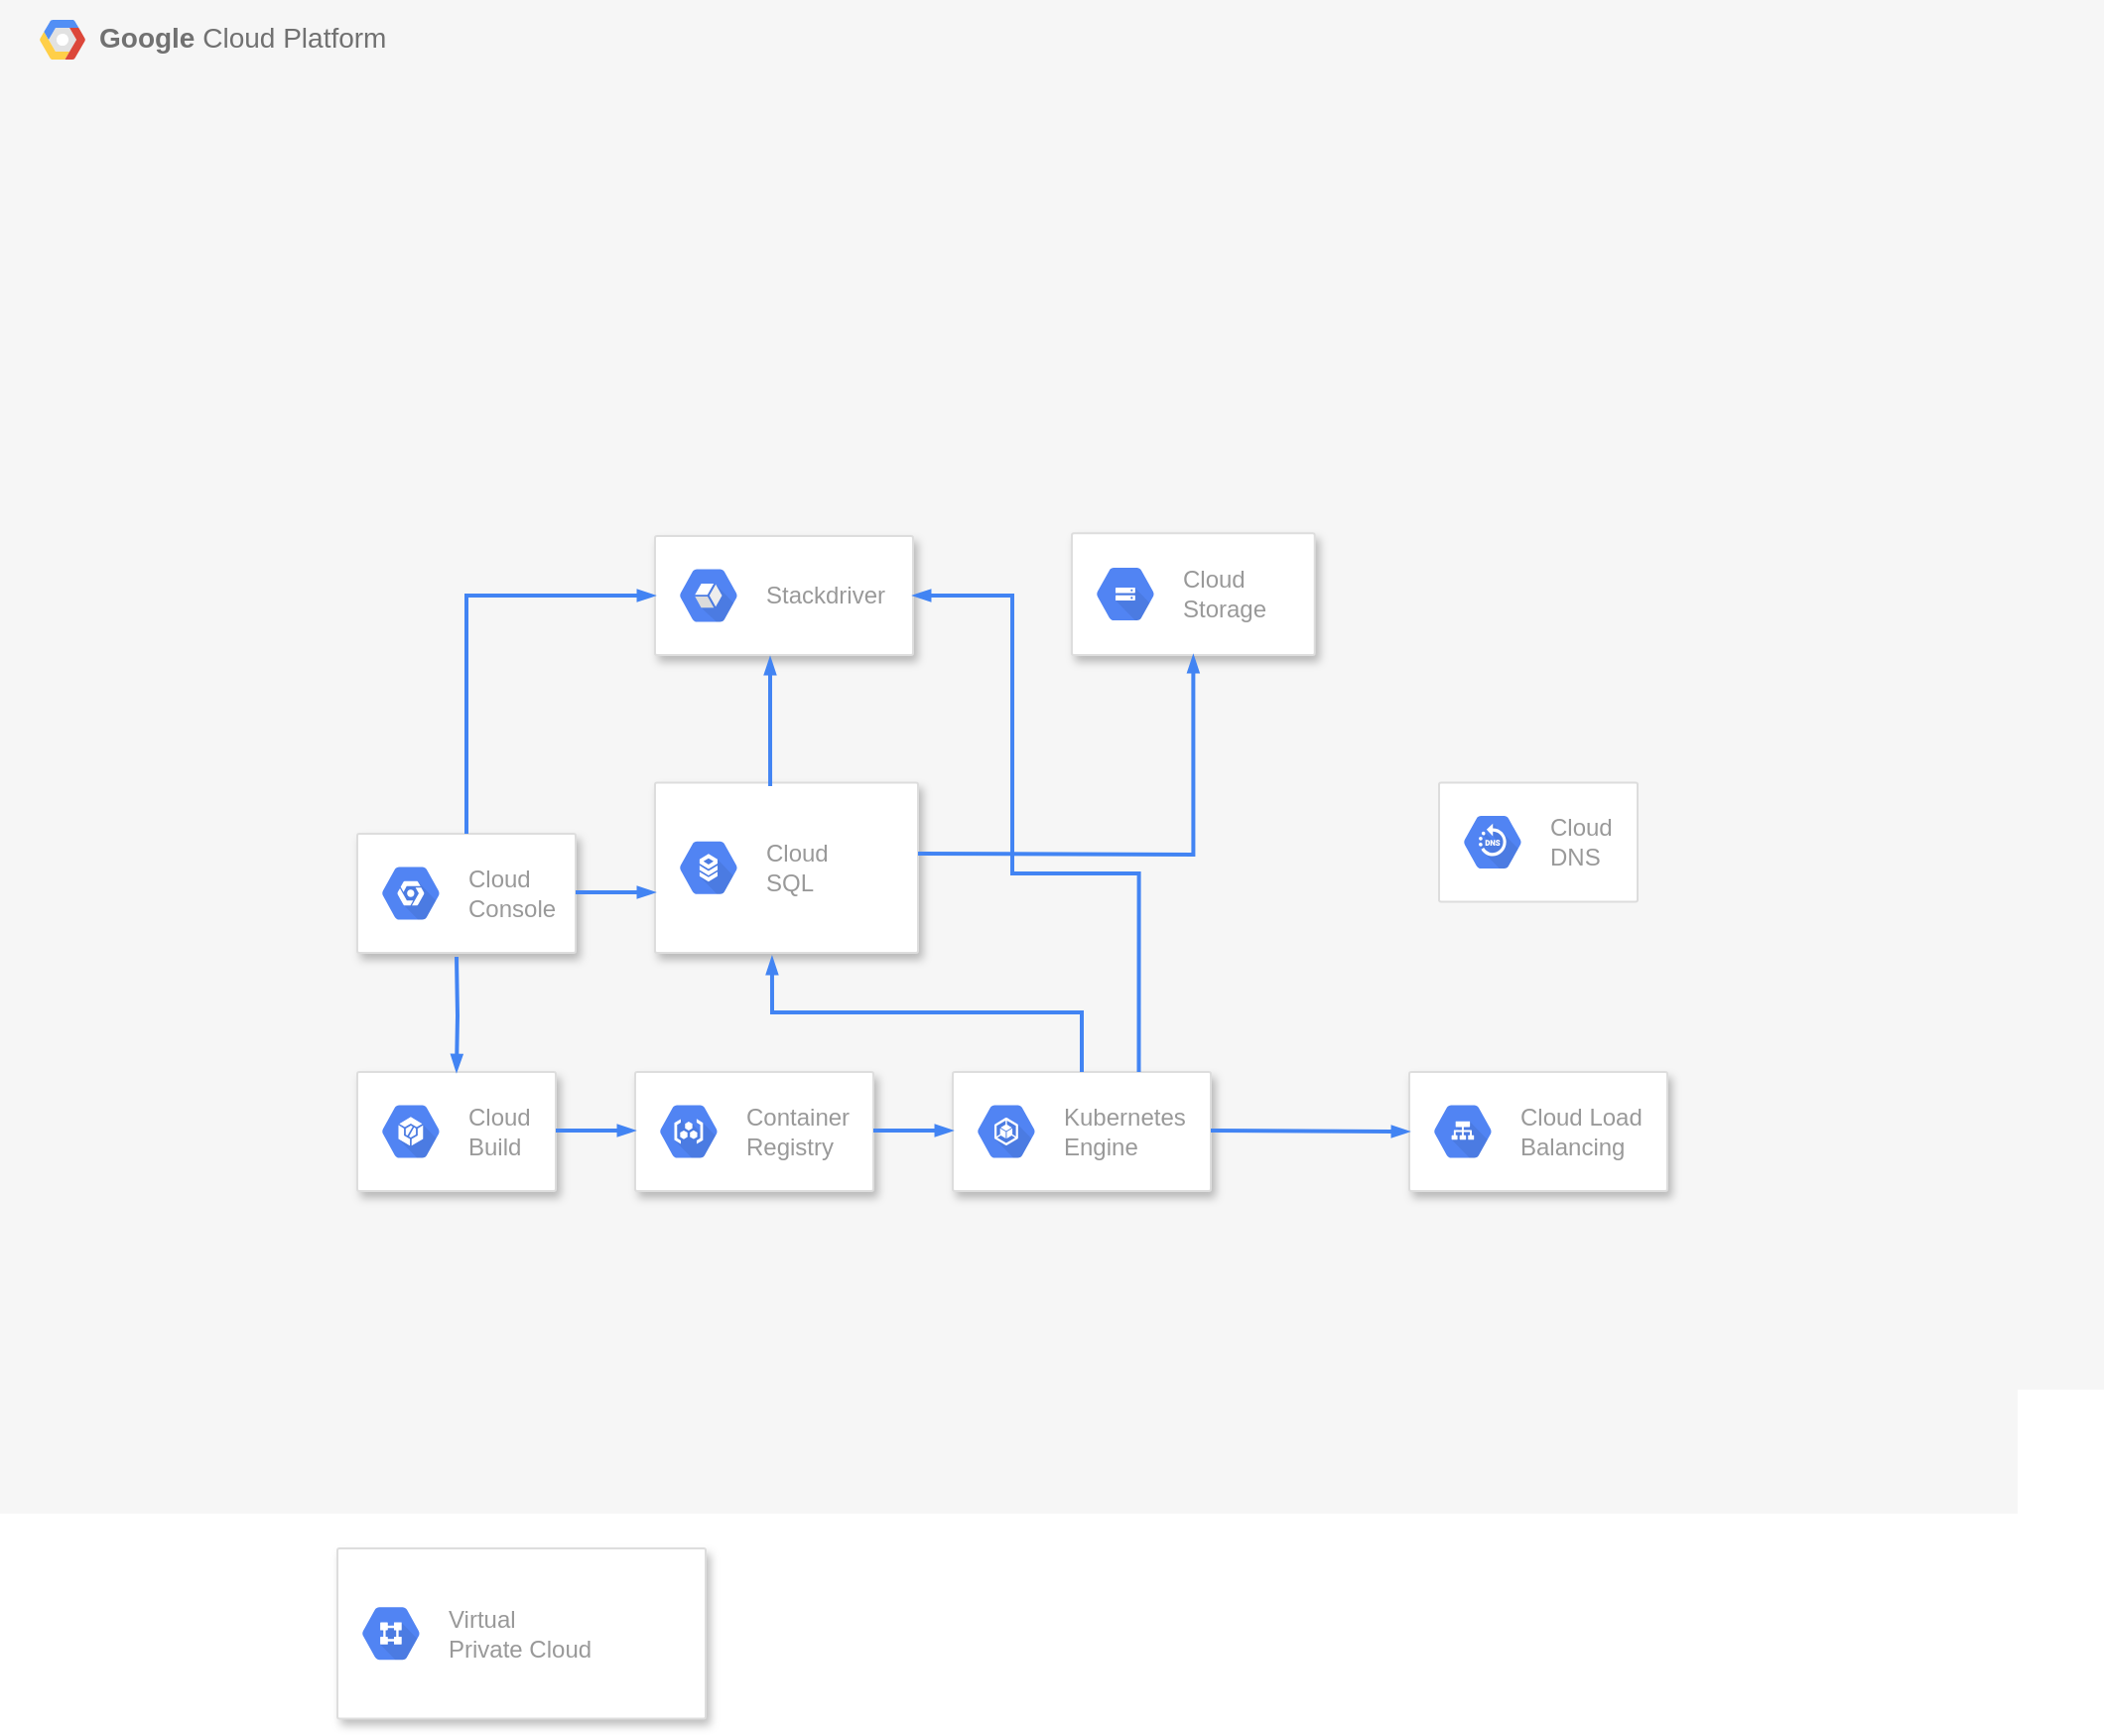 <mxfile version="14.5.1" type="github"><diagram id="mPqJO3_TyB6vij-aVu-d" name="Page-1"><mxGraphModel dx="3417" dy="1622" grid="1" gridSize="10" guides="1" tooltips="1" connect="1" arrows="1" fold="1" page="1" pageScale="1" pageWidth="1169" pageHeight="827" math="0" shadow="0"><root><mxCell id="0"/><mxCell id="1" parent="0"/><mxCell id="EWyWl-gvHmMmUgQtZdom-1" value="&lt;b&gt;Google &lt;/b&gt;Cloud Platform" style="fillColor=#F6F6F6;strokeColor=none;shadow=0;gradientColor=none;fontSize=14;align=left;spacing=10;fontColor=#717171;9E9E9E;verticalAlign=top;spacingTop=-4;fontStyle=0;spacingLeft=40;html=1;" vertex="1" parent="1"><mxGeometry x="-100" y="30" width="1060" height="700" as="geometry"/></mxCell><mxCell id="EWyWl-gvHmMmUgQtZdom-2" value="" style="shape=mxgraph.gcp2.google_cloud_platform;fillColor=#F6F6F6;strokeColor=none;shadow=0;gradientColor=none;" vertex="1" parent="EWyWl-gvHmMmUgQtZdom-1"><mxGeometry width="23" height="20" relative="1" as="geometry"><mxPoint x="20" y="10" as="offset"/></mxGeometry></mxCell><mxCell id="EWyWl-gvHmMmUgQtZdom-5" value="" style="strokeColor=#dddddd;shadow=1;strokeWidth=1;rounded=1;absoluteArcSize=1;arcSize=2;" vertex="1" parent="EWyWl-gvHmMmUgQtZdom-1"><mxGeometry x="540" y="268.57" width="122.37" height="61.43" as="geometry"/></mxCell><mxCell id="EWyWl-gvHmMmUgQtZdom-6" value="Cloud&#xa;Storage" style="dashed=0;connectable=0;html=1;fillColor=#5184F3;strokeColor=none;shape=mxgraph.gcp2.hexIcon;prIcon=cloud_storage;part=1;labelPosition=right;verticalLabelPosition=middle;align=left;verticalAlign=middle;spacingLeft=5;fontColor=#999999;fontSize=12;" vertex="1" parent="EWyWl-gvHmMmUgQtZdom-5"><mxGeometry y="0.5" width="44" height="39" relative="1" as="geometry"><mxPoint x="5" y="-19.5" as="offset"/></mxGeometry></mxCell><mxCell id="EWyWl-gvHmMmUgQtZdom-20" value="" style="strokeColor=#dddddd;shadow=1;strokeWidth=1;rounded=1;absoluteArcSize=1;arcSize=2;" vertex="1" parent="EWyWl-gvHmMmUgQtZdom-1"><mxGeometry x="180" y="540" width="100" height="60" as="geometry"/></mxCell><mxCell id="EWyWl-gvHmMmUgQtZdom-21" value="Cloud&#xa;Build" style="dashed=0;connectable=0;html=1;fillColor=#5184F3;strokeColor=none;shape=mxgraph.gcp2.hexIcon;prIcon=container_builder;part=1;labelPosition=right;verticalLabelPosition=middle;align=left;verticalAlign=middle;spacingLeft=5;fontColor=#999999;fontSize=12;" vertex="1" parent="EWyWl-gvHmMmUgQtZdom-20"><mxGeometry y="0.5" width="44" height="39" relative="1" as="geometry"><mxPoint x="5" y="-19.5" as="offset"/></mxGeometry></mxCell><mxCell id="EWyWl-gvHmMmUgQtZdom-22" value="" style="strokeColor=#dddddd;shadow=1;strokeWidth=1;rounded=1;absoluteArcSize=1;arcSize=2;" vertex="1" parent="EWyWl-gvHmMmUgQtZdom-1"><mxGeometry x="320" y="540" width="120" height="60" as="geometry"/></mxCell><mxCell id="EWyWl-gvHmMmUgQtZdom-23" value="Container&#xa;Registry" style="dashed=0;connectable=0;html=1;fillColor=#5184F3;strokeColor=none;shape=mxgraph.gcp2.hexIcon;prIcon=container_registry;part=1;labelPosition=right;verticalLabelPosition=middle;align=left;verticalAlign=middle;spacingLeft=5;fontColor=#999999;fontSize=12;" vertex="1" parent="EWyWl-gvHmMmUgQtZdom-22"><mxGeometry y="0.5" width="44" height="39" relative="1" as="geometry"><mxPoint x="5" y="-19.5" as="offset"/></mxGeometry></mxCell><mxCell id="EWyWl-gvHmMmUgQtZdom-10" value="" style="strokeColor=#dddddd;shadow=1;strokeWidth=1;rounded=1;absoluteArcSize=1;arcSize=2;" vertex="1" parent="EWyWl-gvHmMmUgQtZdom-1"><mxGeometry x="480" y="540" width="130" height="60" as="geometry"/></mxCell><mxCell id="EWyWl-gvHmMmUgQtZdom-11" value="Kubernetes&#xa;Engine" style="dashed=0;connectable=0;html=1;fillColor=#5184F3;strokeColor=none;shape=mxgraph.gcp2.hexIcon;prIcon=container_engine;part=1;labelPosition=right;verticalLabelPosition=middle;align=left;verticalAlign=middle;spacingLeft=5;fontColor=#999999;fontSize=12;" vertex="1" parent="EWyWl-gvHmMmUgQtZdom-10"><mxGeometry y="0.5" width="44" height="39" relative="1" as="geometry"><mxPoint x="5" y="-19.5" as="offset"/></mxGeometry></mxCell><mxCell id="EWyWl-gvHmMmUgQtZdom-28" value="" style="edgeStyle=orthogonalEdgeStyle;fontSize=12;html=1;endArrow=blockThin;endFill=1;rounded=0;strokeWidth=2;endSize=4;startSize=4;dashed=0;strokeColor=#4284F3;" edge="1" parent="EWyWl-gvHmMmUgQtZdom-1"><mxGeometry width="100" relative="1" as="geometry"><mxPoint x="280" y="569.5" as="sourcePoint"/><mxPoint x="320" y="569.5" as="targetPoint"/></mxGeometry></mxCell><mxCell id="EWyWl-gvHmMmUgQtZdom-29" value="" style="edgeStyle=orthogonalEdgeStyle;fontSize=12;html=1;endArrow=blockThin;endFill=1;rounded=0;strokeWidth=2;endSize=4;startSize=4;dashed=0;strokeColor=#4284F3;" edge="1" parent="EWyWl-gvHmMmUgQtZdom-1"><mxGeometry width="100" relative="1" as="geometry"><mxPoint x="440" y="569.5" as="sourcePoint"/><mxPoint x="480" y="569.5" as="targetPoint"/></mxGeometry></mxCell><mxCell id="EWyWl-gvHmMmUgQtZdom-14" value="" style="strokeColor=#dddddd;shadow=1;strokeWidth=1;rounded=1;absoluteArcSize=1;arcSize=2;" vertex="1" parent="EWyWl-gvHmMmUgQtZdom-1"><mxGeometry x="180" y="420" width="110" height="60" as="geometry"/></mxCell><mxCell id="EWyWl-gvHmMmUgQtZdom-15" value="Cloud&#xa;Console" style="dashed=0;connectable=0;html=1;fillColor=#5184F3;strokeColor=none;shape=mxgraph.gcp2.hexIcon;prIcon=placeholder;part=1;labelPosition=right;verticalLabelPosition=middle;align=left;verticalAlign=middle;spacingLeft=5;fontColor=#999999;fontSize=12;" vertex="1" parent="EWyWl-gvHmMmUgQtZdom-14"><mxGeometry y="0.5" width="44" height="39" relative="1" as="geometry"><mxPoint x="5" y="-19.5" as="offset"/></mxGeometry></mxCell><mxCell id="EWyWl-gvHmMmUgQtZdom-3" value="" style="strokeColor=#dddddd;shadow=1;strokeWidth=1;rounded=1;absoluteArcSize=1;arcSize=2;" vertex="1" parent="EWyWl-gvHmMmUgQtZdom-1"><mxGeometry x="330" y="394.287" width="132.5" height="85.714" as="geometry"/></mxCell><mxCell id="EWyWl-gvHmMmUgQtZdom-4" value="Cloud&#xa;SQL" style="dashed=0;connectable=0;html=1;fillColor=#5184F3;strokeColor=none;shape=mxgraph.gcp2.hexIcon;prIcon=cloud_sql;part=1;labelPosition=right;verticalLabelPosition=middle;align=left;verticalAlign=middle;spacingLeft=5;fontColor=#999999;fontSize=12;" vertex="1" parent="EWyWl-gvHmMmUgQtZdom-3"><mxGeometry y="0.5" width="44" height="39" relative="1" as="geometry"><mxPoint x="5" y="-19.5" as="offset"/></mxGeometry></mxCell><mxCell id="EWyWl-gvHmMmUgQtZdom-12" value="" style="strokeColor=#dddddd;shadow=1;strokeWidth=1;rounded=1;absoluteArcSize=1;arcSize=2;" vertex="1" parent="EWyWl-gvHmMmUgQtZdom-1"><mxGeometry x="330" y="270" width="130" height="60" as="geometry"/></mxCell><mxCell id="EWyWl-gvHmMmUgQtZdom-13" value="Stackdriver" style="dashed=0;connectable=0;html=1;fillColor=#5184F3;strokeColor=none;shape=mxgraph.gcp2.hexIcon;prIcon=stackdriver;part=1;labelPosition=right;verticalLabelPosition=middle;align=left;verticalAlign=middle;spacingLeft=5;fontColor=#999999;fontSize=12;" vertex="1" parent="EWyWl-gvHmMmUgQtZdom-12"><mxGeometry y="0.5" width="44" height="39" relative="1" as="geometry"><mxPoint x="5" y="-19.5" as="offset"/></mxGeometry></mxCell><mxCell id="EWyWl-gvHmMmUgQtZdom-16" value="" style="strokeColor=#dddddd;shadow=0;strokeWidth=1;rounded=1;absoluteArcSize=1;arcSize=2;" vertex="1" parent="EWyWl-gvHmMmUgQtZdom-1"><mxGeometry x="725" y="394.29" width="100" height="60" as="geometry"/></mxCell><mxCell id="EWyWl-gvHmMmUgQtZdom-17" value="Cloud &#xa;DNS" style="dashed=0;connectable=0;html=1;fillColor=#5184F3;strokeColor=none;shape=mxgraph.gcp2.hexIcon;prIcon=cloud_dns;part=1;labelPosition=right;verticalLabelPosition=middle;align=left;verticalAlign=middle;spacingLeft=5;fontColor=#999999;fontSize=12;" vertex="1" parent="EWyWl-gvHmMmUgQtZdom-16"><mxGeometry y="0.5" width="44" height="39" relative="1" as="geometry"><mxPoint x="5" y="-19.5" as="offset"/></mxGeometry></mxCell><mxCell id="EWyWl-gvHmMmUgQtZdom-18" value="" style="strokeColor=#dddddd;shadow=1;strokeWidth=1;rounded=1;absoluteArcSize=1;arcSize=2;" vertex="1" parent="EWyWl-gvHmMmUgQtZdom-1"><mxGeometry x="710" y="540" width="130" height="60" as="geometry"/></mxCell><mxCell id="EWyWl-gvHmMmUgQtZdom-19" value="Cloud Load&#xa;Balancing" style="dashed=0;connectable=0;html=1;fillColor=#5184F3;strokeColor=none;shape=mxgraph.gcp2.hexIcon;prIcon=cloud_load_balancing;part=1;labelPosition=right;verticalLabelPosition=middle;align=left;verticalAlign=middle;spacingLeft=5;fontColor=#999999;fontSize=12;" vertex="1" parent="EWyWl-gvHmMmUgQtZdom-18"><mxGeometry y="0.5" width="44" height="39" relative="1" as="geometry"><mxPoint x="5" y="-19.5" as="offset"/></mxGeometry></mxCell><mxCell id="EWyWl-gvHmMmUgQtZdom-30" value="" style="edgeStyle=orthogonalEdgeStyle;fontSize=12;html=1;endArrow=blockThin;endFill=1;rounded=0;strokeWidth=2;endSize=4;startSize=4;dashed=0;strokeColor=#4284F3;entryX=0;entryY=0.5;entryDx=0;entryDy=0;" edge="1" parent="EWyWl-gvHmMmUgQtZdom-1" target="EWyWl-gvHmMmUgQtZdom-18"><mxGeometry width="100" relative="1" as="geometry"><mxPoint x="610" y="569.5" as="sourcePoint"/><mxPoint x="650" y="569.5" as="targetPoint"/></mxGeometry></mxCell><mxCell id="EWyWl-gvHmMmUgQtZdom-31" value="" style="edgeStyle=orthogonalEdgeStyle;fontSize=12;html=1;endArrow=blockThin;endFill=1;rounded=0;strokeWidth=2;endSize=4;startSize=4;dashed=0;strokeColor=#4284F3;entryX=0.445;entryY=1.023;entryDx=0;entryDy=0;entryPerimeter=0;exitX=0.5;exitY=0;exitDx=0;exitDy=0;" edge="1" parent="EWyWl-gvHmMmUgQtZdom-1" source="EWyWl-gvHmMmUgQtZdom-10" target="EWyWl-gvHmMmUgQtZdom-3"><mxGeometry width="100" relative="1" as="geometry"><mxPoint x="550" y="510" as="sourcePoint"/><mxPoint x="590" y="510" as="targetPoint"/></mxGeometry></mxCell><mxCell id="EWyWl-gvHmMmUgQtZdom-32" value="" style="edgeStyle=orthogonalEdgeStyle;fontSize=12;html=1;endArrow=blockThin;endFill=1;rounded=0;strokeWidth=2;endSize=4;startSize=4;dashed=0;strokeColor=#4284F3;entryX=1;entryY=0.5;entryDx=0;entryDy=0;" edge="1" parent="EWyWl-gvHmMmUgQtZdom-1" target="EWyWl-gvHmMmUgQtZdom-12"><mxGeometry width="100" relative="1" as="geometry"><mxPoint x="573.75" y="540" as="sourcePoint"/><mxPoint x="486.253" y="300.003" as="targetPoint"/><Array as="points"><mxPoint x="574" y="440"/><mxPoint x="510" y="440"/><mxPoint x="510" y="300"/></Array></mxGeometry></mxCell><mxCell id="EWyWl-gvHmMmUgQtZdom-34" value="" style="edgeStyle=orthogonalEdgeStyle;fontSize=12;html=1;endArrow=blockThin;endFill=1;rounded=0;strokeWidth=2;endSize=4;startSize=4;dashed=0;strokeColor=#4284F3;exitX=0.438;exitY=0.02;exitDx=0;exitDy=0;exitPerimeter=0;" edge="1" parent="EWyWl-gvHmMmUgQtZdom-1" source="EWyWl-gvHmMmUgQtZdom-3"><mxGeometry width="100" relative="1" as="geometry"><mxPoint x="390" y="384" as="sourcePoint"/><mxPoint x="388" y="331" as="targetPoint"/></mxGeometry></mxCell><mxCell id="EWyWl-gvHmMmUgQtZdom-40" value="" style="edgeStyle=orthogonalEdgeStyle;fontSize=12;html=1;endArrow=blockThin;endFill=1;rounded=0;strokeWidth=2;endSize=4;startSize=4;dashed=0;strokeColor=#4284F3;entryX=0.5;entryY=0;entryDx=0;entryDy=0;" edge="1" parent="EWyWl-gvHmMmUgQtZdom-1" target="EWyWl-gvHmMmUgQtZdom-20"><mxGeometry width="100" relative="1" as="geometry"><mxPoint x="230" y="482" as="sourcePoint"/><mxPoint x="260" y="500" as="targetPoint"/></mxGeometry></mxCell><mxCell id="EWyWl-gvHmMmUgQtZdom-41" value="" style="edgeStyle=orthogonalEdgeStyle;fontSize=12;html=1;endArrow=blockThin;endFill=1;rounded=0;strokeWidth=2;endSize=4;startSize=4;dashed=0;strokeColor=#4284F3;" edge="1" parent="EWyWl-gvHmMmUgQtZdom-1"><mxGeometry width="100" relative="1" as="geometry"><mxPoint x="290" y="449.5" as="sourcePoint"/><mxPoint x="330" y="449.5" as="targetPoint"/></mxGeometry></mxCell><mxCell id="EWyWl-gvHmMmUgQtZdom-42" value="" style="edgeStyle=orthogonalEdgeStyle;fontSize=12;html=1;endArrow=blockThin;endFill=1;rounded=0;strokeWidth=2;endSize=4;startSize=4;dashed=0;strokeColor=#4284F3;entryX=0;entryY=0.5;entryDx=0;entryDy=0;exitX=0.5;exitY=0;exitDx=0;exitDy=0;" edge="1" parent="EWyWl-gvHmMmUgQtZdom-1" source="EWyWl-gvHmMmUgQtZdom-14" target="EWyWl-gvHmMmUgQtZdom-12"><mxGeometry width="100" relative="1" as="geometry"><mxPoint x="240" y="400" as="sourcePoint"/><mxPoint x="280" y="400" as="targetPoint"/></mxGeometry></mxCell><mxCell id="EWyWl-gvHmMmUgQtZdom-26" value="" style="edgeStyle=orthogonalEdgeStyle;fontSize=12;html=1;endArrow=blockThin;endFill=1;rounded=0;strokeWidth=2;endSize=4;startSize=4;dashed=0;strokeColor=#4284F3;entryX=0.5;entryY=1;entryDx=0;entryDy=0;" edge="1" parent="EWyWl-gvHmMmUgQtZdom-1" target="EWyWl-gvHmMmUgQtZdom-5"><mxGeometry width="100" relative="1" as="geometry"><mxPoint x="462.5" y="430" as="sourcePoint"/><mxPoint x="502.5" y="430" as="targetPoint"/></mxGeometry></mxCell><mxCell id="EWyWl-gvHmMmUgQtZdom-7" value="" style="strokeColor=#dddddd;shadow=1;strokeWidth=1;rounded=1;absoluteArcSize=1;arcSize=2;" vertex="1" parent="1"><mxGeometry x="70" y="810.004" width="185.5" height="85.714" as="geometry"/></mxCell><mxCell id="EWyWl-gvHmMmUgQtZdom-8" value="Virtual&#xa;Private Cloud" style="dashed=0;connectable=0;html=1;fillColor=#5184F3;strokeColor=none;shape=mxgraph.gcp2.hexIcon;prIcon=virtual_private_cloud;part=1;labelPosition=right;verticalLabelPosition=middle;align=left;verticalAlign=middle;spacingLeft=5;fontColor=#999999;fontSize=12;" vertex="1" parent="EWyWl-gvHmMmUgQtZdom-7"><mxGeometry y="0.5" width="44" height="39" relative="1" as="geometry"><mxPoint x="5" y="-19.5" as="offset"/></mxGeometry></mxCell></root></mxGraphModel></diagram></mxfile>